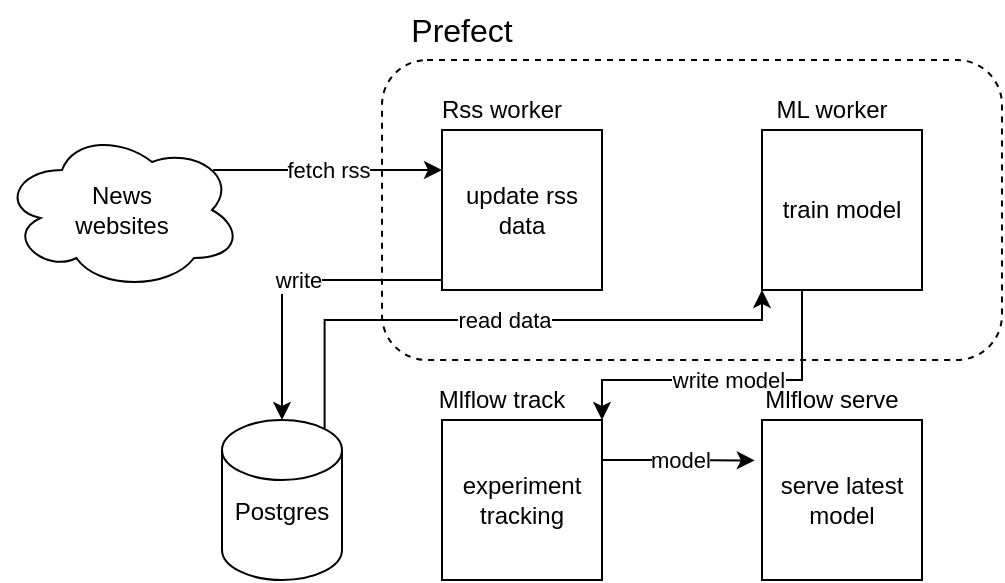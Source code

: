 <mxfile version="24.4.0" type="device">
  <diagram name="Page-1" id="vSEMINzd47B22NyJE1k9">
    <mxGraphModel dx="941" dy="581" grid="1" gridSize="10" guides="1" tooltips="1" connect="1" arrows="1" fold="1" page="1" pageScale="1" pageWidth="827" pageHeight="583" background="none" math="0" shadow="0">
      <root>
        <mxCell id="0" />
        <mxCell id="1" parent="0" />
        <mxCell id="6QlvXmKTNDScI4H9ffr--18" value="read data" style="edgeStyle=orthogonalEdgeStyle;rounded=0;orthogonalLoop=1;jettySize=auto;html=1;exitX=0.855;exitY=0;exitDx=0;exitDy=4.35;exitPerimeter=0;entryX=0;entryY=1;entryDx=0;entryDy=0;" edge="1" parent="1" source="6QlvXmKTNDScI4H9ffr--1" target="6QlvXmKTNDScI4H9ffr--8">
          <mxGeometry relative="1" as="geometry">
            <Array as="points">
              <mxPoint x="171" y="230" />
              <mxPoint x="390" y="230" />
            </Array>
          </mxGeometry>
        </mxCell>
        <mxCell id="6QlvXmKTNDScI4H9ffr--1" value="Postgres&lt;div&gt;&lt;br&gt;&lt;/div&gt;" style="shape=cylinder3;whiteSpace=wrap;html=1;boundedLbl=1;backgroundOutline=1;size=15;fillColor=none;" vertex="1" parent="1">
          <mxGeometry x="120" y="280" width="60" height="80" as="geometry" />
        </mxCell>
        <mxCell id="6QlvXmKTNDScI4H9ffr--4" value="" style="rounded=1;whiteSpace=wrap;html=1;fillColor=none;dashed=1;" vertex="1" parent="1">
          <mxGeometry x="200" y="100" width="310" height="150" as="geometry" />
        </mxCell>
        <mxCell id="6QlvXmKTNDScI4H9ffr--5" value="&lt;font style=&quot;font-size: 16px;&quot;&gt;Prefect&lt;/font&gt;" style="text;html=1;align=center;verticalAlign=middle;whiteSpace=wrap;rounded=0;" vertex="1" parent="1">
          <mxGeometry x="200" y="70" width="80" height="30" as="geometry" />
        </mxCell>
        <mxCell id="6QlvXmKTNDScI4H9ffr--16" value="fetch rss" style="edgeStyle=orthogonalEdgeStyle;rounded=0;orthogonalLoop=1;jettySize=auto;html=1;exitX=0.88;exitY=0.25;exitDx=0;exitDy=0;exitPerimeter=0;entryX=0;entryY=0.25;entryDx=0;entryDy=0;" edge="1" parent="1" source="6QlvXmKTNDScI4H9ffr--6" target="6QlvXmKTNDScI4H9ffr--7">
          <mxGeometry relative="1" as="geometry" />
        </mxCell>
        <mxCell id="6QlvXmKTNDScI4H9ffr--6" value="News&lt;div&gt;websites&lt;/div&gt;" style="ellipse;shape=cloud;whiteSpace=wrap;html=1;fillColor=none;" vertex="1" parent="1">
          <mxGeometry x="10" y="135" width="120" height="80" as="geometry" />
        </mxCell>
        <mxCell id="6QlvXmKTNDScI4H9ffr--17" value="write" style="edgeStyle=orthogonalEdgeStyle;rounded=0;orthogonalLoop=1;jettySize=auto;html=1;exitX=0;exitY=1;exitDx=0;exitDy=0;" edge="1" parent="1" source="6QlvXmKTNDScI4H9ffr--7" target="6QlvXmKTNDScI4H9ffr--1">
          <mxGeometry relative="1" as="geometry">
            <Array as="points">
              <mxPoint x="230" y="210" />
              <mxPoint x="150" y="210" />
            </Array>
          </mxGeometry>
        </mxCell>
        <mxCell id="6QlvXmKTNDScI4H9ffr--7" value="update rss data" style="whiteSpace=wrap;html=1;aspect=fixed;fillColor=none;" vertex="1" parent="1">
          <mxGeometry x="230" y="135" width="80" height="80" as="geometry" />
        </mxCell>
        <mxCell id="6QlvXmKTNDScI4H9ffr--20" value="write model" style="edgeStyle=orthogonalEdgeStyle;rounded=0;orthogonalLoop=1;jettySize=auto;html=1;exitX=0.25;exitY=1;exitDx=0;exitDy=0;entryX=1;entryY=0;entryDx=0;entryDy=0;" edge="1" parent="1" source="6QlvXmKTNDScI4H9ffr--8" target="6QlvXmKTNDScI4H9ffr--11">
          <mxGeometry relative="1" as="geometry">
            <Array as="points">
              <mxPoint x="410" y="260" />
              <mxPoint x="310" y="260" />
            </Array>
          </mxGeometry>
        </mxCell>
        <mxCell id="6QlvXmKTNDScI4H9ffr--8" value="train model" style="whiteSpace=wrap;html=1;aspect=fixed;fillColor=none;" vertex="1" parent="1">
          <mxGeometry x="390" y="135" width="80" height="80" as="geometry" />
        </mxCell>
        <mxCell id="6QlvXmKTNDScI4H9ffr--9" value="Rss worker" style="text;html=1;align=center;verticalAlign=middle;whiteSpace=wrap;rounded=0;" vertex="1" parent="1">
          <mxGeometry x="220" y="110" width="80" height="30" as="geometry" />
        </mxCell>
        <mxCell id="6QlvXmKTNDScI4H9ffr--10" value="ML worker" style="text;html=1;align=center;verticalAlign=middle;whiteSpace=wrap;rounded=0;" vertex="1" parent="1">
          <mxGeometry x="385" y="110" width="80" height="30" as="geometry" />
        </mxCell>
        <mxCell id="6QlvXmKTNDScI4H9ffr--11" value="experiment&lt;div&gt;tracking&lt;/div&gt;" style="whiteSpace=wrap;html=1;aspect=fixed;fillColor=none;" vertex="1" parent="1">
          <mxGeometry x="230" y="280" width="80" height="80" as="geometry" />
        </mxCell>
        <mxCell id="6QlvXmKTNDScI4H9ffr--12" value="Mlflow track" style="text;html=1;align=center;verticalAlign=middle;whiteSpace=wrap;rounded=0;" vertex="1" parent="1">
          <mxGeometry x="220" y="255" width="80" height="30" as="geometry" />
        </mxCell>
        <mxCell id="6QlvXmKTNDScI4H9ffr--13" value="serve latest model" style="whiteSpace=wrap;html=1;aspect=fixed;fillColor=none;" vertex="1" parent="1">
          <mxGeometry x="390" y="280" width="80" height="80" as="geometry" />
        </mxCell>
        <mxCell id="6QlvXmKTNDScI4H9ffr--14" value="Mlflow serve" style="text;html=1;align=center;verticalAlign=middle;whiteSpace=wrap;rounded=0;" vertex="1" parent="1">
          <mxGeometry x="385" y="255" width="80" height="30" as="geometry" />
        </mxCell>
        <mxCell id="6QlvXmKTNDScI4H9ffr--22" value="model" style="edgeStyle=orthogonalEdgeStyle;rounded=0;orthogonalLoop=1;jettySize=auto;html=1;exitX=1;exitY=0.25;exitDx=0;exitDy=0;entryX=-0.045;entryY=0.253;entryDx=0;entryDy=0;entryPerimeter=0;" edge="1" parent="1" source="6QlvXmKTNDScI4H9ffr--11" target="6QlvXmKTNDScI4H9ffr--13">
          <mxGeometry relative="1" as="geometry" />
        </mxCell>
      </root>
    </mxGraphModel>
  </diagram>
</mxfile>

